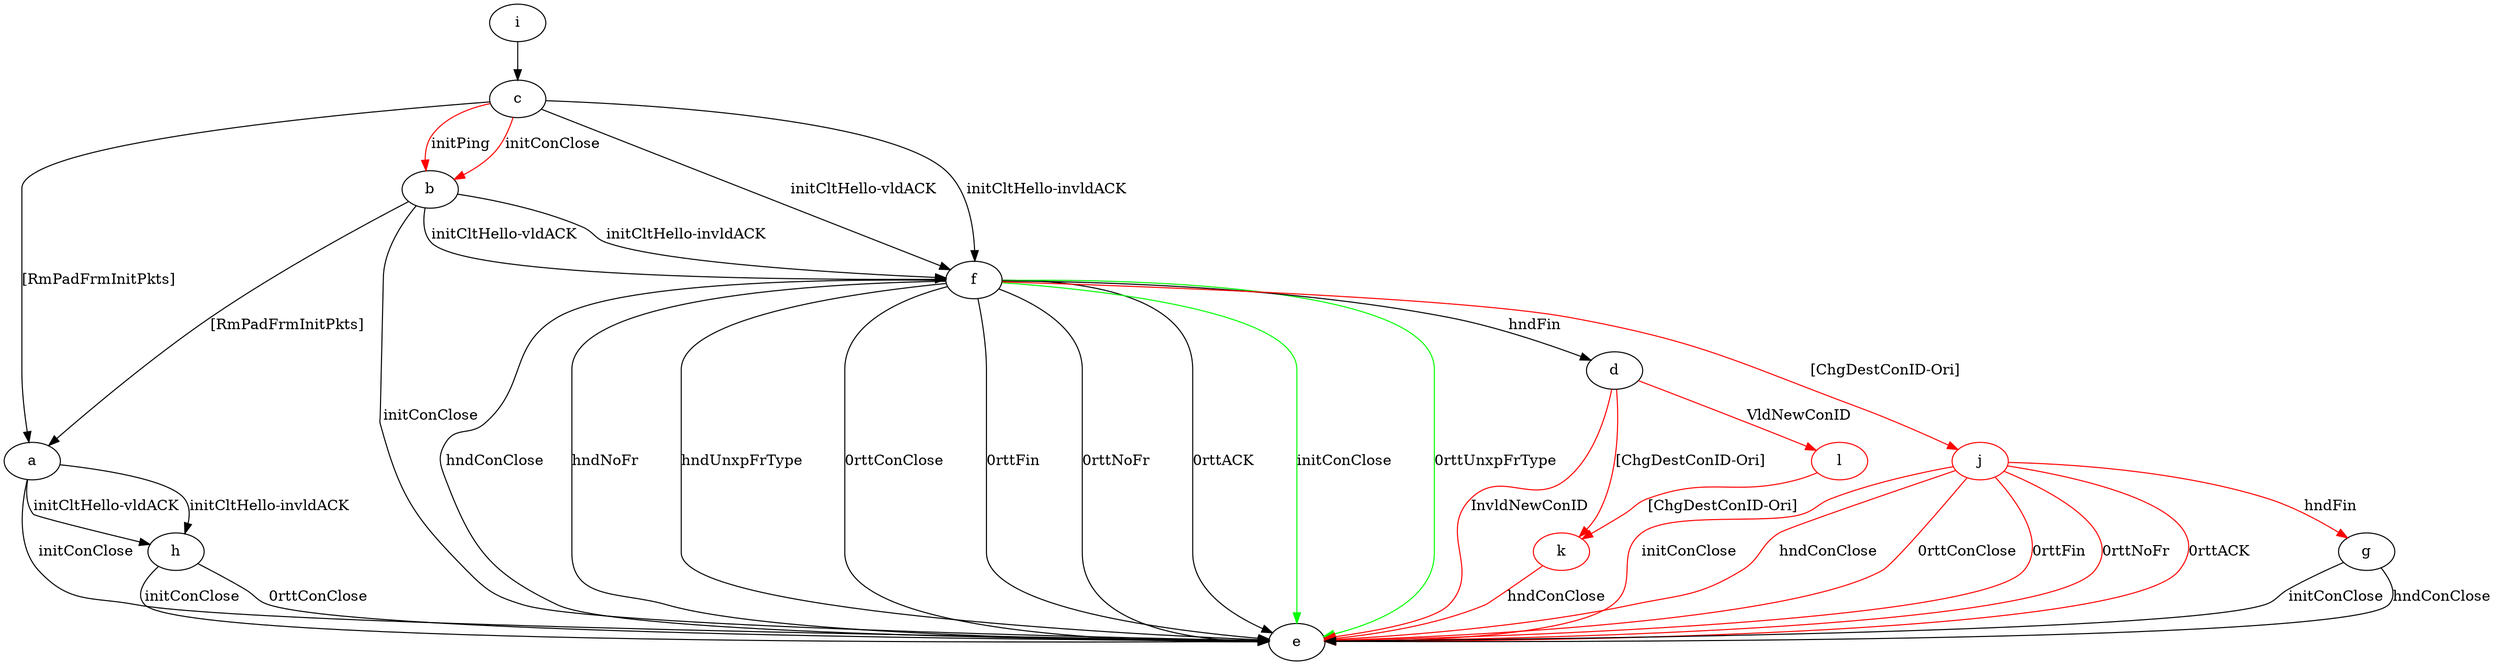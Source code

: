 digraph "" {
	a -> e	[key=0,
		label="initConClose "];
	a -> h	[key=0,
		label="initCltHello-vldACK "];
	a -> h	[key=1,
		label="initCltHello-invldACK "];
	b -> a	[key=0,
		label="[RmPadFrmInitPkts] "];
	b -> e	[key=0,
		label="initConClose "];
	b -> f	[key=0,
		label="initCltHello-vldACK "];
	b -> f	[key=1,
		label="initCltHello-invldACK "];
	c -> a	[key=0,
		label="[RmPadFrmInitPkts] "];
	c -> b	[key=0,
		color=red,
		label="initPing "];
	c -> b	[key=1,
		color=red,
		label="initConClose "];
	c -> f	[key=0,
		label="initCltHello-vldACK "];
	c -> f	[key=1,
		label="initCltHello-invldACK "];
	d -> e	[key=0,
		color=red,
		label="InvldNewConID "];
	k	[color=red];
	d -> k	[key=0,
		color=red,
		label="[ChgDestConID-Ori] "];
	l	[color=red];
	d -> l	[key=0,
		color=red,
		label="VldNewConID "];
	f -> d	[key=0,
		label="hndFin "];
	f -> e	[key=0,
		label="hndConClose "];
	f -> e	[key=1,
		label="hndNoFr "];
	f -> e	[key=2,
		label="hndUnxpFrType "];
	f -> e	[key=3,
		label="0rttConClose "];
	f -> e	[key=4,
		label="0rttFin "];
	f -> e	[key=5,
		label="0rttNoFr "];
	f -> e	[key=6,
		label="0rttACK "];
	f -> e	[key=7,
		color=green,
		label="initConClose "];
	f -> e	[key=8,
		color=green,
		label="0rttUnxpFrType "];
	j	[color=red];
	f -> j	[key=0,
		color=red,
		label="[ChgDestConID-Ori] "];
	g -> e	[key=0,
		label="initConClose "];
	g -> e	[key=1,
		label="hndConClose "];
	h -> e	[key=0,
		label="initConClose "];
	h -> e	[key=1,
		label="0rttConClose "];
	i -> c	[key=0];
	j -> e	[key=0,
		color=red,
		label="initConClose "];
	j -> e	[key=1,
		color=red,
		label="hndConClose "];
	j -> e	[key=2,
		color=red,
		label="0rttConClose "];
	j -> e	[key=3,
		color=red,
		label="0rttFin "];
	j -> e	[key=4,
		color=red,
		label="0rttNoFr "];
	j -> e	[key=5,
		color=red,
		label="0rttACK "];
	j -> g	[key=0,
		color=red,
		label="hndFin "];
	k -> e	[key=0,
		color=red,
		label="hndConClose "];
	l -> k	[key=0,
		color=red,
		label="[ChgDestConID-Ori] "];
}
